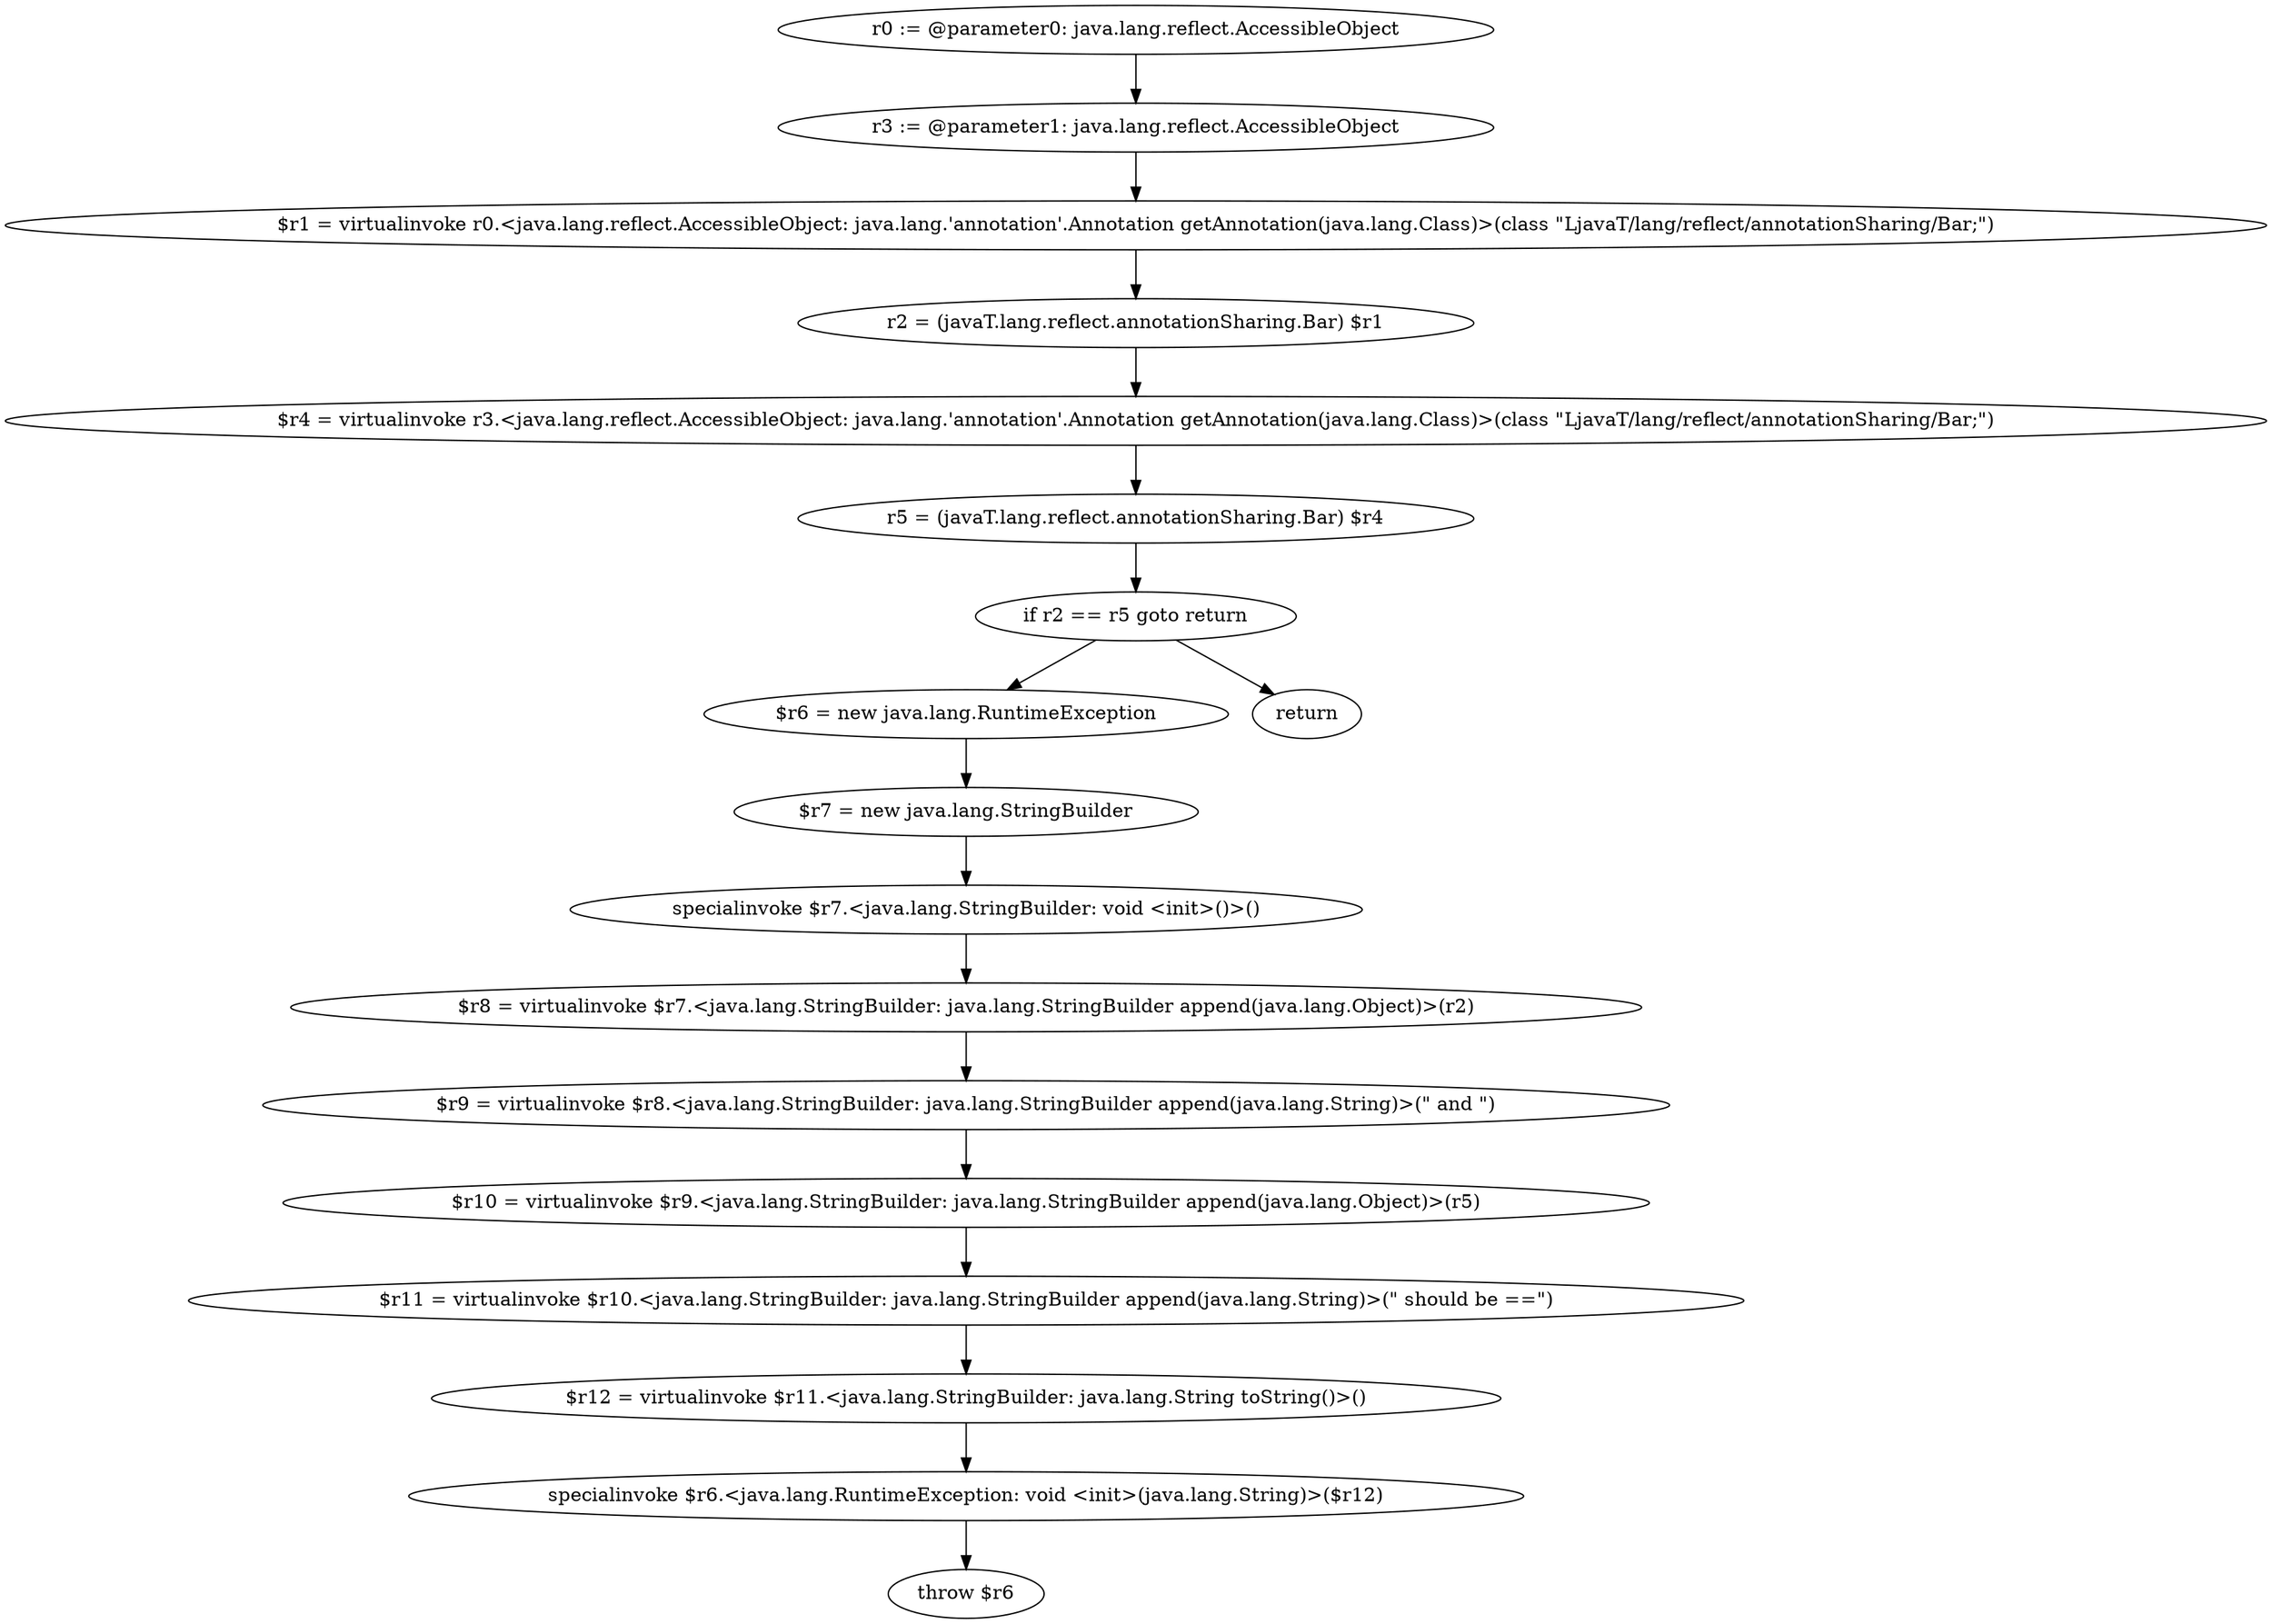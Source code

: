digraph "unitGraph" {
    "r0 := @parameter0: java.lang.reflect.AccessibleObject"
    "r3 := @parameter1: java.lang.reflect.AccessibleObject"
    "$r1 = virtualinvoke r0.<java.lang.reflect.AccessibleObject: java.lang.'annotation'.Annotation getAnnotation(java.lang.Class)>(class \"LjavaT/lang/reflect/annotationSharing/Bar;\")"
    "r2 = (javaT.lang.reflect.annotationSharing.Bar) $r1"
    "$r4 = virtualinvoke r3.<java.lang.reflect.AccessibleObject: java.lang.'annotation'.Annotation getAnnotation(java.lang.Class)>(class \"LjavaT/lang/reflect/annotationSharing/Bar;\")"
    "r5 = (javaT.lang.reflect.annotationSharing.Bar) $r4"
    "if r2 == r5 goto return"
    "$r6 = new java.lang.RuntimeException"
    "$r7 = new java.lang.StringBuilder"
    "specialinvoke $r7.<java.lang.StringBuilder: void <init>()>()"
    "$r8 = virtualinvoke $r7.<java.lang.StringBuilder: java.lang.StringBuilder append(java.lang.Object)>(r2)"
    "$r9 = virtualinvoke $r8.<java.lang.StringBuilder: java.lang.StringBuilder append(java.lang.String)>(\" and \")"
    "$r10 = virtualinvoke $r9.<java.lang.StringBuilder: java.lang.StringBuilder append(java.lang.Object)>(r5)"
    "$r11 = virtualinvoke $r10.<java.lang.StringBuilder: java.lang.StringBuilder append(java.lang.String)>(\" should be ==\")"
    "$r12 = virtualinvoke $r11.<java.lang.StringBuilder: java.lang.String toString()>()"
    "specialinvoke $r6.<java.lang.RuntimeException: void <init>(java.lang.String)>($r12)"
    "throw $r6"
    "return"
    "r0 := @parameter0: java.lang.reflect.AccessibleObject"->"r3 := @parameter1: java.lang.reflect.AccessibleObject";
    "r3 := @parameter1: java.lang.reflect.AccessibleObject"->"$r1 = virtualinvoke r0.<java.lang.reflect.AccessibleObject: java.lang.'annotation'.Annotation getAnnotation(java.lang.Class)>(class \"LjavaT/lang/reflect/annotationSharing/Bar;\")";
    "$r1 = virtualinvoke r0.<java.lang.reflect.AccessibleObject: java.lang.'annotation'.Annotation getAnnotation(java.lang.Class)>(class \"LjavaT/lang/reflect/annotationSharing/Bar;\")"->"r2 = (javaT.lang.reflect.annotationSharing.Bar) $r1";
    "r2 = (javaT.lang.reflect.annotationSharing.Bar) $r1"->"$r4 = virtualinvoke r3.<java.lang.reflect.AccessibleObject: java.lang.'annotation'.Annotation getAnnotation(java.lang.Class)>(class \"LjavaT/lang/reflect/annotationSharing/Bar;\")";
    "$r4 = virtualinvoke r3.<java.lang.reflect.AccessibleObject: java.lang.'annotation'.Annotation getAnnotation(java.lang.Class)>(class \"LjavaT/lang/reflect/annotationSharing/Bar;\")"->"r5 = (javaT.lang.reflect.annotationSharing.Bar) $r4";
    "r5 = (javaT.lang.reflect.annotationSharing.Bar) $r4"->"if r2 == r5 goto return";
    "if r2 == r5 goto return"->"$r6 = new java.lang.RuntimeException";
    "if r2 == r5 goto return"->"return";
    "$r6 = new java.lang.RuntimeException"->"$r7 = new java.lang.StringBuilder";
    "$r7 = new java.lang.StringBuilder"->"specialinvoke $r7.<java.lang.StringBuilder: void <init>()>()";
    "specialinvoke $r7.<java.lang.StringBuilder: void <init>()>()"->"$r8 = virtualinvoke $r7.<java.lang.StringBuilder: java.lang.StringBuilder append(java.lang.Object)>(r2)";
    "$r8 = virtualinvoke $r7.<java.lang.StringBuilder: java.lang.StringBuilder append(java.lang.Object)>(r2)"->"$r9 = virtualinvoke $r8.<java.lang.StringBuilder: java.lang.StringBuilder append(java.lang.String)>(\" and \")";
    "$r9 = virtualinvoke $r8.<java.lang.StringBuilder: java.lang.StringBuilder append(java.lang.String)>(\" and \")"->"$r10 = virtualinvoke $r9.<java.lang.StringBuilder: java.lang.StringBuilder append(java.lang.Object)>(r5)";
    "$r10 = virtualinvoke $r9.<java.lang.StringBuilder: java.lang.StringBuilder append(java.lang.Object)>(r5)"->"$r11 = virtualinvoke $r10.<java.lang.StringBuilder: java.lang.StringBuilder append(java.lang.String)>(\" should be ==\")";
    "$r11 = virtualinvoke $r10.<java.lang.StringBuilder: java.lang.StringBuilder append(java.lang.String)>(\" should be ==\")"->"$r12 = virtualinvoke $r11.<java.lang.StringBuilder: java.lang.String toString()>()";
    "$r12 = virtualinvoke $r11.<java.lang.StringBuilder: java.lang.String toString()>()"->"specialinvoke $r6.<java.lang.RuntimeException: void <init>(java.lang.String)>($r12)";
    "specialinvoke $r6.<java.lang.RuntimeException: void <init>(java.lang.String)>($r12)"->"throw $r6";
}
